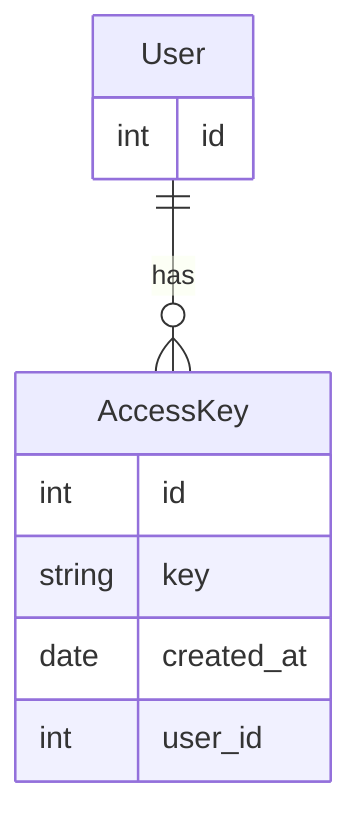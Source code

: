 erDiagram
    User {
        int id
    }
    AccessKey {
        int id
        string key
        date created_at
        int user_id
    }
    User ||--o{ AccessKey : "has"